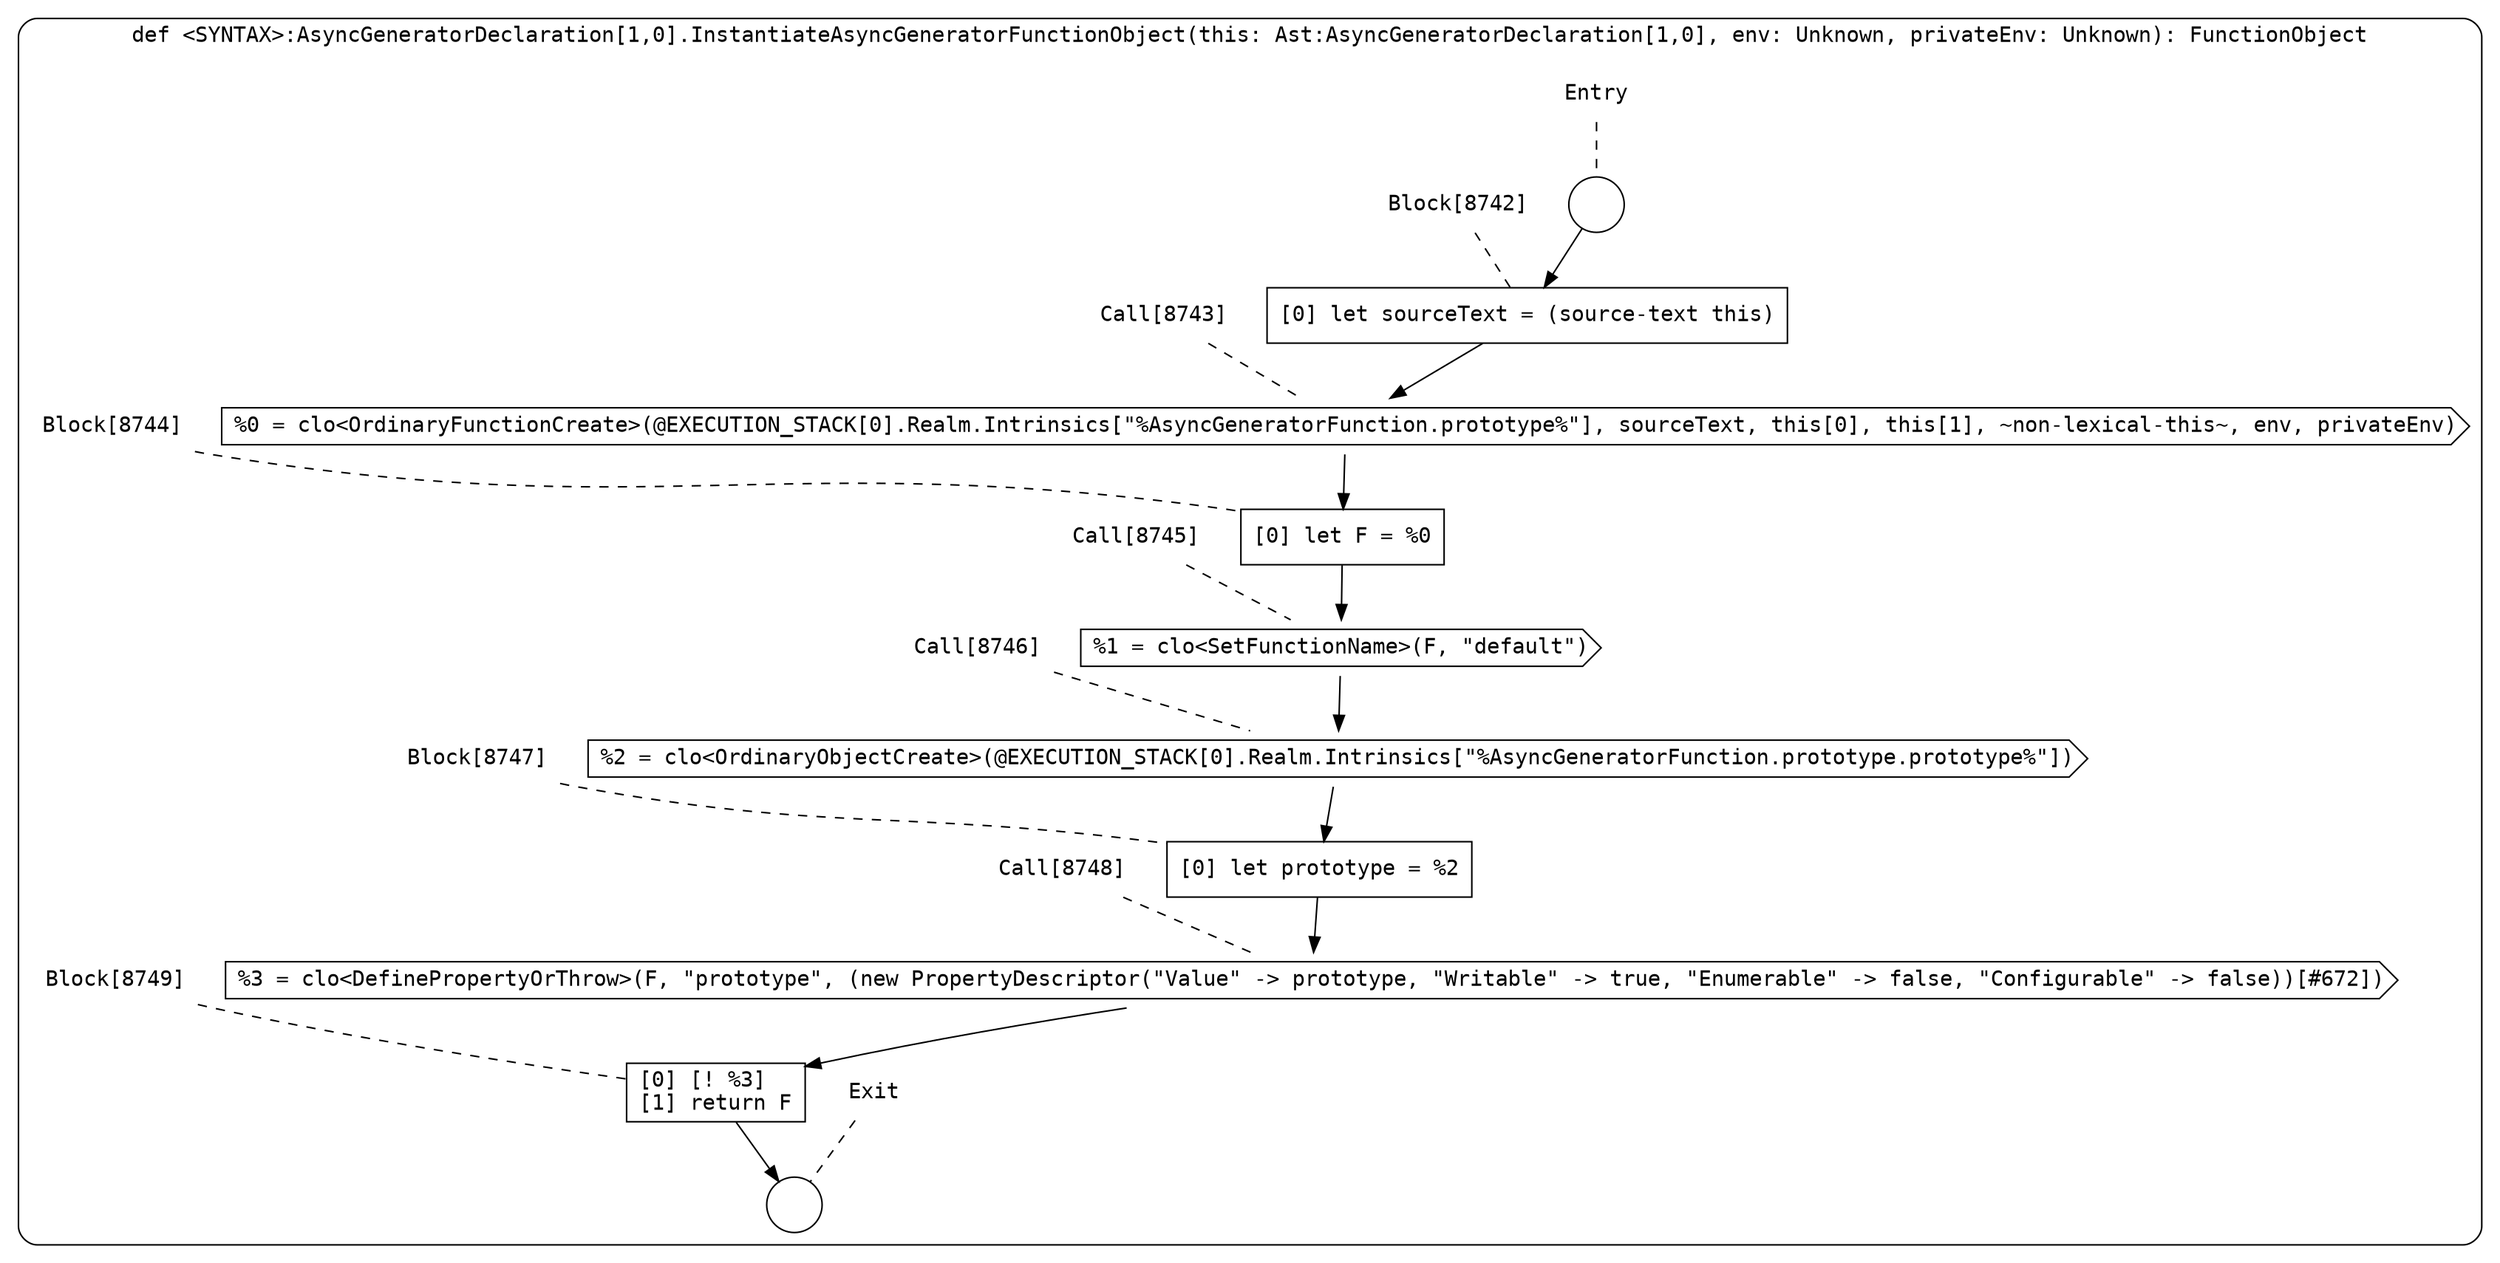digraph {
  graph [fontname = "Consolas"]
  node [fontname = "Consolas"]
  edge [fontname = "Consolas"]
  subgraph cluster1612 {
    label = "def <SYNTAX>:AsyncGeneratorDeclaration[1,0].InstantiateAsyncGeneratorFunctionObject(this: Ast:AsyncGeneratorDeclaration[1,0], env: Unknown, privateEnv: Unknown): FunctionObject"
    style = rounded
    cluster1612_entry_name [shape=none, label=<<font color="black">Entry</font>>]
    cluster1612_entry_name -> cluster1612_entry [arrowhead=none, color="black", style=dashed]
    cluster1612_entry [shape=circle label=" " color="black" fillcolor="white" style=filled]
    cluster1612_entry -> node8742 [color="black"]
    cluster1612_exit_name [shape=none, label=<<font color="black">Exit</font>>]
    cluster1612_exit_name -> cluster1612_exit [arrowhead=none, color="black", style=dashed]
    cluster1612_exit [shape=circle label=" " color="black" fillcolor="white" style=filled]
    node8742_name [shape=none, label=<<font color="black">Block[8742]</font>>]
    node8742_name -> node8742 [arrowhead=none, color="black", style=dashed]
    node8742 [shape=box, label=<<font color="black">[0] let sourceText = (source-text this)<BR ALIGN="LEFT"/></font>> color="black" fillcolor="white", style=filled]
    node8742 -> node8743 [color="black"]
    node8743_name [shape=none, label=<<font color="black">Call[8743]</font>>]
    node8743_name -> node8743 [arrowhead=none, color="black", style=dashed]
    node8743 [shape=cds, label=<<font color="black">%0 = clo&lt;OrdinaryFunctionCreate&gt;(@EXECUTION_STACK[0].Realm.Intrinsics[&quot;%AsyncGeneratorFunction.prototype%&quot;], sourceText, this[0], this[1], ~non-lexical-this~, env, privateEnv)</font>> color="black" fillcolor="white", style=filled]
    node8743 -> node8744 [color="black"]
    node8744_name [shape=none, label=<<font color="black">Block[8744]</font>>]
    node8744_name -> node8744 [arrowhead=none, color="black", style=dashed]
    node8744 [shape=box, label=<<font color="black">[0] let F = %0<BR ALIGN="LEFT"/></font>> color="black" fillcolor="white", style=filled]
    node8744 -> node8745 [color="black"]
    node8745_name [shape=none, label=<<font color="black">Call[8745]</font>>]
    node8745_name -> node8745 [arrowhead=none, color="black", style=dashed]
    node8745 [shape=cds, label=<<font color="black">%1 = clo&lt;SetFunctionName&gt;(F, &quot;default&quot;)</font>> color="black" fillcolor="white", style=filled]
    node8745 -> node8746 [color="black"]
    node8746_name [shape=none, label=<<font color="black">Call[8746]</font>>]
    node8746_name -> node8746 [arrowhead=none, color="black", style=dashed]
    node8746 [shape=cds, label=<<font color="black">%2 = clo&lt;OrdinaryObjectCreate&gt;(@EXECUTION_STACK[0].Realm.Intrinsics[&quot;%AsyncGeneratorFunction.prototype.prototype%&quot;])</font>> color="black" fillcolor="white", style=filled]
    node8746 -> node8747 [color="black"]
    node8747_name [shape=none, label=<<font color="black">Block[8747]</font>>]
    node8747_name -> node8747 [arrowhead=none, color="black", style=dashed]
    node8747 [shape=box, label=<<font color="black">[0] let prototype = %2<BR ALIGN="LEFT"/></font>> color="black" fillcolor="white", style=filled]
    node8747 -> node8748 [color="black"]
    node8748_name [shape=none, label=<<font color="black">Call[8748]</font>>]
    node8748_name -> node8748 [arrowhead=none, color="black", style=dashed]
    node8748 [shape=cds, label=<<font color="black">%3 = clo&lt;DefinePropertyOrThrow&gt;(F, &quot;prototype&quot;, (new PropertyDescriptor(&quot;Value&quot; -&gt; prototype, &quot;Writable&quot; -&gt; true, &quot;Enumerable&quot; -&gt; false, &quot;Configurable&quot; -&gt; false))[#672])</font>> color="black" fillcolor="white", style=filled]
    node8748 -> node8749 [color="black"]
    node8749_name [shape=none, label=<<font color="black">Block[8749]</font>>]
    node8749_name -> node8749 [arrowhead=none, color="black", style=dashed]
    node8749 [shape=box, label=<<font color="black">[0] [! %3]<BR ALIGN="LEFT"/>[1] return F<BR ALIGN="LEFT"/></font>> color="black" fillcolor="white", style=filled]
    node8749 -> cluster1612_exit [color="black"]
  }
}